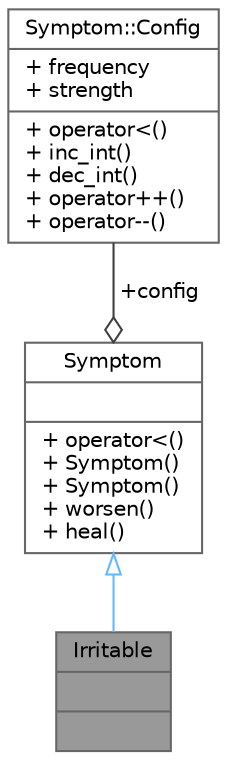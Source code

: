 digraph "Irritable"
{
 // LATEX_PDF_SIZE
  bgcolor="transparent";
  edge [fontname=Helvetica,fontsize=10,labelfontname=Helvetica,labelfontsize=10];
  node [fontname=Helvetica,fontsize=10,shape=box,height=0.2,width=0.4];
  Node1 [shape=record,label="{Irritable\n||}",height=0.2,width=0.4,color="gray40", fillcolor="grey60", style="filled", fontcolor="black",tooltip=" "];
  Node2 -> Node1 [dir="back",color="steelblue1",style="solid",arrowtail="onormal"];
  Node2 [shape=record,label="{Symptom\n||+ operator\<()\l+ Symptom()\l+ Symptom()\l+ worsen()\l+ heal()\l}",height=0.2,width=0.4,color="gray40", fillcolor="white", style="filled",URL="$d5/d34/struct_symptom.html",tooltip=" "];
  Node3 -> Node2 [color="grey25",style="solid",label=" +config" ,arrowhead="odiamond"];
  Node3 [shape=record,label="{Symptom::Config\n|+ frequency\l+ strength\l|+ operator\<()\l+ inc_int()\l+ dec_int()\l+ operator++()\l+ operator--()\l}",height=0.2,width=0.4,color="gray40", fillcolor="white", style="filled",URL="$d4/d87/struct_symptom_1_1_config.html",tooltip=" "];
}
